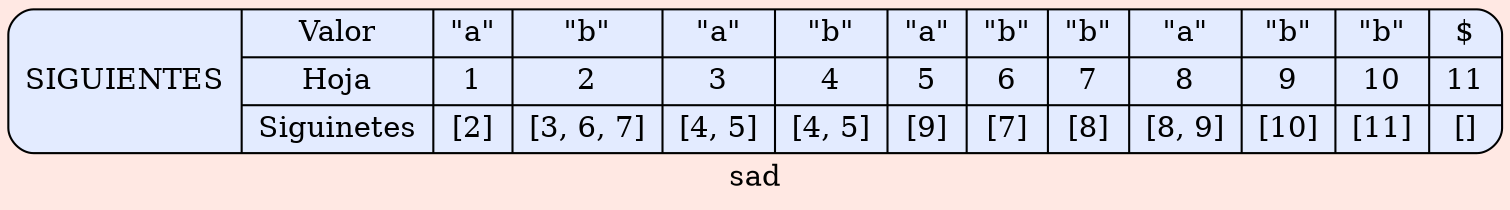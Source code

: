 digraph structs { 
  bgcolor = "#FFE8E3"   
 node [shape=Mrecord fillcolor="#E3EBFF" style =filled];
label ="sad"
struct1 [label="SIGUIENTES| { Valor | Hoja| Siguinetes } | 
{ \"a\"| 1 | [2]}|
{ \"b\"| 2 | [3, 6, 7]}|
{ \"a\"| 3 | [4, 5]}|
{ \"b\"| 4 | [4, 5]}|
{ \"a\"| 5 | [9]}|
{ \"b\"| 6 | [7]}|
{ \"b\"| 7 | [8]}|
{ \"a\"| 8 | [8, 9]}|
{ \"b\"| 9 | [10]}|
{ \"b\"| 10 | [11]}|
{ $| 11 | []}
"];
 }